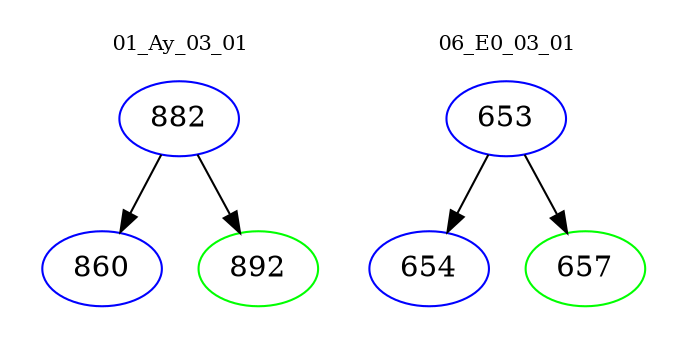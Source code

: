 digraph{
subgraph cluster_0 {
color = white
label = "01_Ay_03_01";
fontsize=10;
T0_882 [label="882", color="blue"]
T0_882 -> T0_860 [color="black"]
T0_860 [label="860", color="blue"]
T0_882 -> T0_892 [color="black"]
T0_892 [label="892", color="green"]
}
subgraph cluster_1 {
color = white
label = "06_E0_03_01";
fontsize=10;
T1_653 [label="653", color="blue"]
T1_653 -> T1_654 [color="black"]
T1_654 [label="654", color="blue"]
T1_653 -> T1_657 [color="black"]
T1_657 [label="657", color="green"]
}
}
